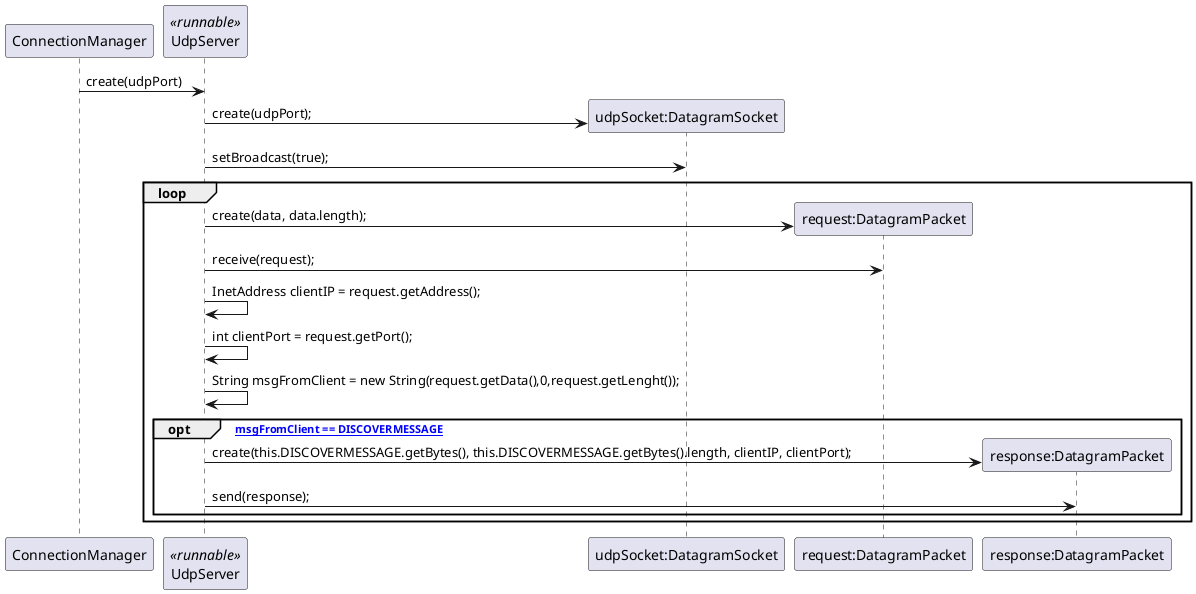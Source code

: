 @startuml doc-files/ipc01_01_design_03.png
participant ConnectionManager as CM
participant UdpServer as UdpServer <<runnable>>

CM -> UdpServer : create(udpPort)

create "udpSocket:DatagramSocket" as DS1
UdpServer -> DS1: create(udpPort);
UdpServer -> DS1: setBroadcast(true);
loop
    create "request:DatagramPacket" as DP1
    UdpServer -> DP1: create(data, data.length);
    UdpServer -> DP1: receive(request);
    UdpServer -> UdpServer: InetAddress clientIP = request.getAddress();
    UdpServer -> UdpServer: int clientPort = request.getPort();
    UdpServer -> UdpServer: String msgFromClient = new String(request.getData(),0,request.getLenght());
    opt [if msgFromClient == DISCOVERMESSAGE]
    create "response:DatagramPacket" as DP2
    UdpServer -> DP2: create(this.DISCOVERMESSAGE.getBytes(), this.DISCOVERMESSAGE.getBytes().length, clientIP, clientPort);
    UdpServer -> DP2: send(response);
    end opt
end loop
@enduml